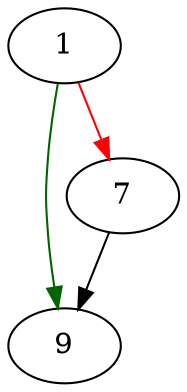 strict digraph "randread_free" {
	// Node definitions.
	1 [entry=true];
	9;
	7;

	// Edge definitions.
	1 -> 9 [
		color=darkgreen
		cond=true
	];
	1 -> 7 [
		color=red
		cond=false
	];
	7 -> 9;
}